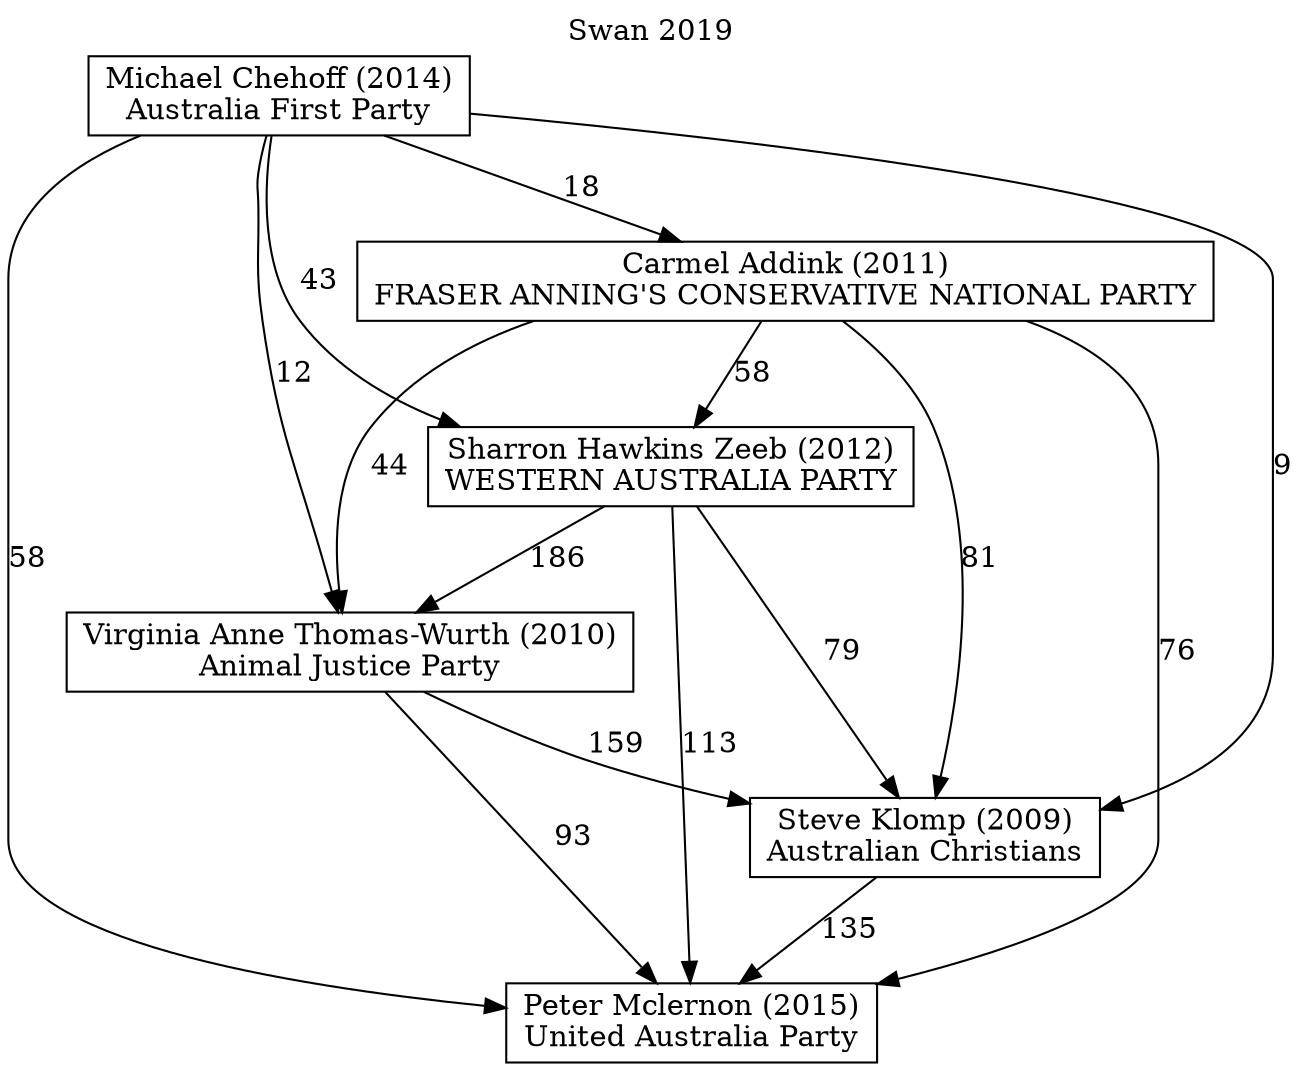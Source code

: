 // House preference flow
digraph "Peter Mclernon (2015)_Swan_2019" {
	graph [label="Swan 2019" labelloc=t mclimit=10]
	node [shape=box]
	"Peter Mclernon (2015)" [label="Peter Mclernon (2015)
United Australia Party"]
	"Steve Klomp (2009)" [label="Steve Klomp (2009)
Australian Christians"]
	"Virginia Anne Thomas-Wurth (2010)" [label="Virginia Anne Thomas-Wurth (2010)
Animal Justice Party"]
	"Sharron Hawkins Zeeb (2012)" [label="Sharron Hawkins Zeeb (2012)
WESTERN AUSTRALIA PARTY"]
	"Carmel Addink (2011)" [label="Carmel Addink (2011)
FRASER ANNING'S CONSERVATIVE NATIONAL PARTY"]
	"Michael Chehoff (2014)" [label="Michael Chehoff (2014)
Australia First Party"]
	"Steve Klomp (2009)" -> "Peter Mclernon (2015)" [label=135]
	"Virginia Anne Thomas-Wurth (2010)" -> "Steve Klomp (2009)" [label=159]
	"Sharron Hawkins Zeeb (2012)" -> "Virginia Anne Thomas-Wurth (2010)" [label=186]
	"Carmel Addink (2011)" -> "Sharron Hawkins Zeeb (2012)" [label=58]
	"Michael Chehoff (2014)" -> "Carmel Addink (2011)" [label=18]
	"Virginia Anne Thomas-Wurth (2010)" -> "Peter Mclernon (2015)" [label=93]
	"Sharron Hawkins Zeeb (2012)" -> "Peter Mclernon (2015)" [label=113]
	"Carmel Addink (2011)" -> "Peter Mclernon (2015)" [label=76]
	"Michael Chehoff (2014)" -> "Peter Mclernon (2015)" [label=58]
	"Michael Chehoff (2014)" -> "Sharron Hawkins Zeeb (2012)" [label=43]
	"Carmel Addink (2011)" -> "Virginia Anne Thomas-Wurth (2010)" [label=44]
	"Michael Chehoff (2014)" -> "Virginia Anne Thomas-Wurth (2010)" [label=12]
	"Sharron Hawkins Zeeb (2012)" -> "Steve Klomp (2009)" [label=79]
	"Carmel Addink (2011)" -> "Steve Klomp (2009)" [label=81]
	"Michael Chehoff (2014)" -> "Steve Klomp (2009)" [label=9]
}
